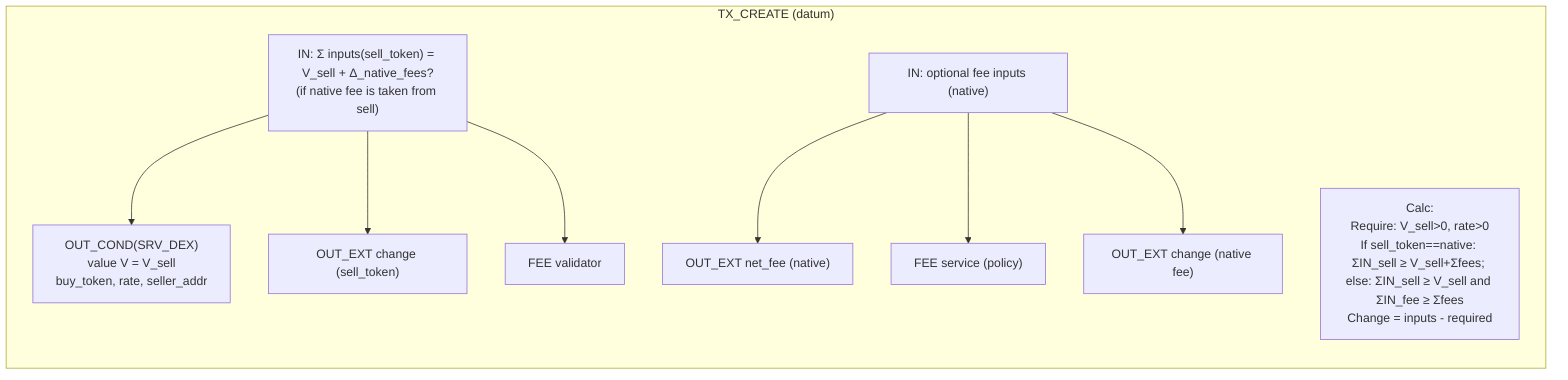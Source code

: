 flowchart LR

subgraph ORDER_CREATE["TX_CREATE (datum)"]
  IN_SELL["IN: Σ inputs(sell_token) = V_sell + Δ_native_fees?<br/>(if native fee is taken from sell)"]
  IN_FEE["IN: optional fee inputs (native)"]
  OUT_ORDER["OUT_COND(SRV_DEX)<br/>value V = V_sell<br/>buy_token, rate, seller_addr"]
  OUT_NET["OUT_EXT net_fee (native)"]
  OUT_VAL["FEE validator"]
  OUT_SRV["FEE service (policy)"]
  OUT_CHG_SELL["OUT_EXT change (sell_token)"]
  OUT_CHG_FEE["OUT_EXT change (native fee)"]
  CALC["Calc:<br/>Require: V_sell>0, rate>0<br/>If sell_token==native: ΣIN_sell ≥ V_sell+Σfees; else: ΣIN_sell ≥ V_sell and ΣIN_fee ≥ Σfees<br/>Change = inputs - required"]
  IN_SELL --> OUT_ORDER
  IN_SELL --> OUT_CHG_SELL
  IN_FEE --> OUT_NET
  IN_FEE --> OUT_SRV
  IN_FEE --> OUT_CHG_FEE
  IN_SELL --> OUT_VAL
end
